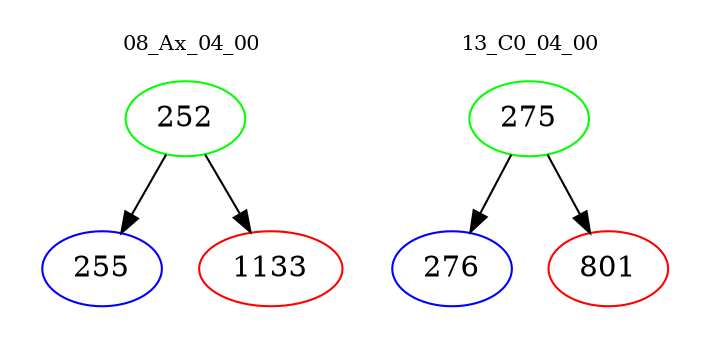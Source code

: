 digraph{
subgraph cluster_0 {
color = white
label = "08_Ax_04_00";
fontsize=10;
T0_252 [label="252", color="green"]
T0_252 -> T0_255 [color="black"]
T0_255 [label="255", color="blue"]
T0_252 -> T0_1133 [color="black"]
T0_1133 [label="1133", color="red"]
}
subgraph cluster_1 {
color = white
label = "13_C0_04_00";
fontsize=10;
T1_275 [label="275", color="green"]
T1_275 -> T1_276 [color="black"]
T1_276 [label="276", color="blue"]
T1_275 -> T1_801 [color="black"]
T1_801 [label="801", color="red"]
}
}
